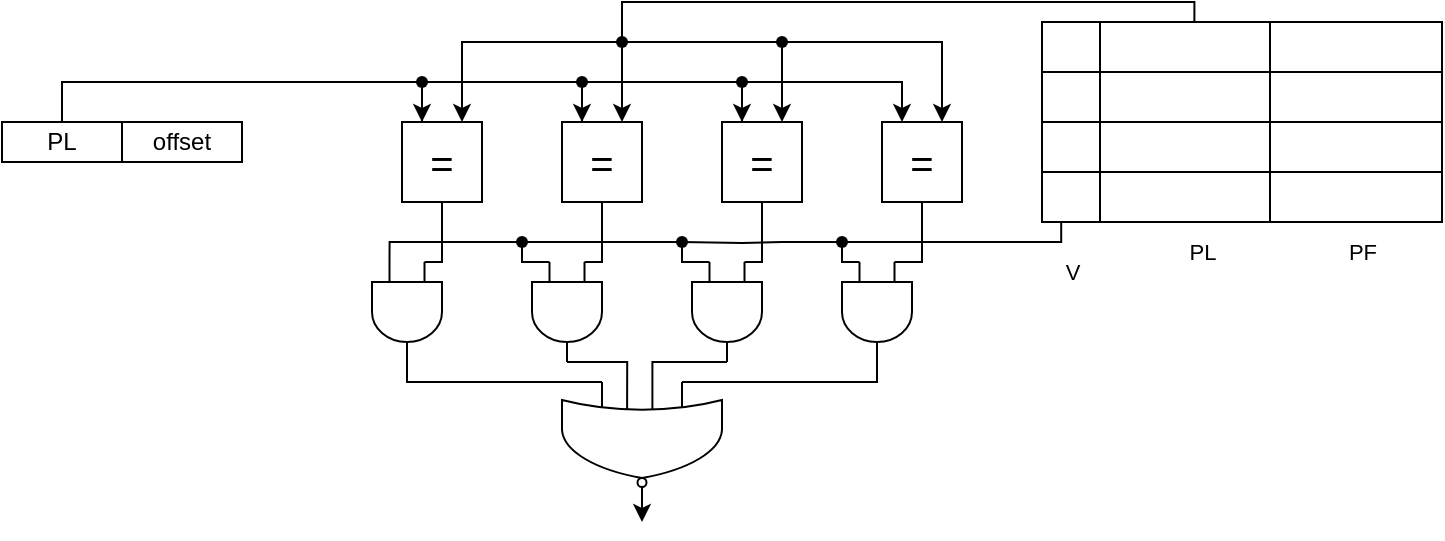 <mxfile>
    <diagram id="GR_2f7j6pkufvSxuaql3" name="Pagina-1">
        <mxGraphModel dx="797" dy="571" grid="1" gridSize="10" guides="1" tooltips="1" connect="1" arrows="1" fold="1" page="1" pageScale="1" pageWidth="827" pageHeight="1169" math="0" shadow="0">
            <root>
                <mxCell id="0"/>
                <mxCell id="1" parent="0"/>
                <mxCell id="104" style="edgeStyle=orthogonalEdgeStyle;rounded=0;html=1;exitX=0.25;exitY=0;exitDx=0;exitDy=0;entryX=-0.025;entryY=0.281;entryDx=0;entryDy=0;entryPerimeter=0;fontSize=20;endArrow=none;endFill=0;" parent="1" source="2" target="95" edge="1">
                    <mxGeometry relative="1" as="geometry">
                        <Array as="points">
                            <mxPoint x="70" y="290"/>
                        </Array>
                    </mxGeometry>
                </mxCell>
                <mxCell id="2" value="" style="shape=table;startSize=0;container=1;collapsible=0;childLayout=tableLayout;" parent="1" vertex="1">
                    <mxGeometry x="40" y="310" width="120" height="20" as="geometry"/>
                </mxCell>
                <mxCell id="3" value="" style="shape=tableRow;horizontal=0;startSize=0;swimlaneHead=0;swimlaneBody=0;top=0;left=0;bottom=0;right=0;collapsible=0;dropTarget=0;fillColor=none;points=[[0,0.5],[1,0.5]];portConstraint=eastwest;" parent="2" vertex="1">
                    <mxGeometry width="120" height="20" as="geometry"/>
                </mxCell>
                <mxCell id="4" value="PL" style="shape=partialRectangle;html=1;whiteSpace=wrap;connectable=0;overflow=hidden;fillColor=none;top=0;left=0;bottom=0;right=0;pointerEvents=1;" parent="3" vertex="1">
                    <mxGeometry width="60" height="20" as="geometry">
                        <mxRectangle width="60" height="20" as="alternateBounds"/>
                    </mxGeometry>
                </mxCell>
                <mxCell id="5" value="offset" style="shape=partialRectangle;html=1;whiteSpace=wrap;connectable=0;overflow=hidden;fillColor=none;top=0;left=0;bottom=0;right=0;pointerEvents=1;" parent="3" vertex="1">
                    <mxGeometry x="60" width="60" height="20" as="geometry">
                        <mxRectangle width="60" height="20" as="alternateBounds"/>
                    </mxGeometry>
                </mxCell>
                <mxCell id="36" value="" style="shape=table;startSize=0;container=1;collapsible=0;childLayout=tableLayout;" parent="1" vertex="1">
                    <mxGeometry x="560" y="260" width="200" height="100" as="geometry"/>
                </mxCell>
                <mxCell id="37" value="" style="shape=tableRow;horizontal=0;startSize=0;swimlaneHead=0;swimlaneBody=0;top=0;left=0;bottom=0;right=0;collapsible=0;dropTarget=0;fillColor=none;points=[[0,0.5],[1,0.5]];portConstraint=eastwest;" parent="36" vertex="1">
                    <mxGeometry width="200" height="25" as="geometry"/>
                </mxCell>
                <mxCell id="38" value="" style="shape=partialRectangle;html=1;whiteSpace=wrap;connectable=0;overflow=hidden;fillColor=none;top=0;left=0;bottom=0;right=0;pointerEvents=1;" parent="37" vertex="1">
                    <mxGeometry width="29" height="25" as="geometry">
                        <mxRectangle width="29" height="25" as="alternateBounds"/>
                    </mxGeometry>
                </mxCell>
                <mxCell id="39" value="" style="shape=partialRectangle;html=1;whiteSpace=wrap;connectable=0;overflow=hidden;fillColor=none;top=0;left=0;bottom=0;right=0;pointerEvents=1;" parent="37" vertex="1">
                    <mxGeometry x="29" width="85" height="25" as="geometry">
                        <mxRectangle width="85" height="25" as="alternateBounds"/>
                    </mxGeometry>
                </mxCell>
                <mxCell id="40" value="" style="shape=partialRectangle;html=1;whiteSpace=wrap;connectable=0;overflow=hidden;fillColor=none;top=0;left=0;bottom=0;right=0;pointerEvents=1;" parent="37" vertex="1">
                    <mxGeometry x="114" width="86" height="25" as="geometry">
                        <mxRectangle width="86" height="25" as="alternateBounds"/>
                    </mxGeometry>
                </mxCell>
                <mxCell id="41" value="" style="shape=tableRow;horizontal=0;startSize=0;swimlaneHead=0;swimlaneBody=0;top=0;left=0;bottom=0;right=0;collapsible=0;dropTarget=0;fillColor=none;points=[[0,0.5],[1,0.5]];portConstraint=eastwest;" parent="36" vertex="1">
                    <mxGeometry y="25" width="200" height="25" as="geometry"/>
                </mxCell>
                <mxCell id="42" value="" style="shape=partialRectangle;html=1;whiteSpace=wrap;connectable=0;overflow=hidden;fillColor=none;top=0;left=0;bottom=0;right=0;pointerEvents=1;" parent="41" vertex="1">
                    <mxGeometry width="29" height="25" as="geometry">
                        <mxRectangle width="29" height="25" as="alternateBounds"/>
                    </mxGeometry>
                </mxCell>
                <mxCell id="43" value="" style="shape=partialRectangle;html=1;whiteSpace=wrap;connectable=0;overflow=hidden;fillColor=none;top=0;left=0;bottom=0;right=0;pointerEvents=1;" parent="41" vertex="1">
                    <mxGeometry x="29" width="85" height="25" as="geometry">
                        <mxRectangle width="85" height="25" as="alternateBounds"/>
                    </mxGeometry>
                </mxCell>
                <mxCell id="44" value="" style="shape=partialRectangle;html=1;whiteSpace=wrap;connectable=0;overflow=hidden;fillColor=none;top=0;left=0;bottom=0;right=0;pointerEvents=1;" parent="41" vertex="1">
                    <mxGeometry x="114" width="86" height="25" as="geometry">
                        <mxRectangle width="86" height="25" as="alternateBounds"/>
                    </mxGeometry>
                </mxCell>
                <mxCell id="45" value="" style="shape=tableRow;horizontal=0;startSize=0;swimlaneHead=0;swimlaneBody=0;top=0;left=0;bottom=0;right=0;collapsible=0;dropTarget=0;fillColor=none;points=[[0,0.5],[1,0.5]];portConstraint=eastwest;" parent="36" vertex="1">
                    <mxGeometry y="50" width="200" height="25" as="geometry"/>
                </mxCell>
                <mxCell id="46" value="" style="shape=partialRectangle;html=1;whiteSpace=wrap;connectable=0;overflow=hidden;fillColor=none;top=0;left=0;bottom=0;right=0;pointerEvents=1;" parent="45" vertex="1">
                    <mxGeometry width="29" height="25" as="geometry">
                        <mxRectangle width="29" height="25" as="alternateBounds"/>
                    </mxGeometry>
                </mxCell>
                <mxCell id="47" value="" style="shape=partialRectangle;html=1;whiteSpace=wrap;connectable=0;overflow=hidden;fillColor=none;top=0;left=0;bottom=0;right=0;pointerEvents=1;" parent="45" vertex="1">
                    <mxGeometry x="29" width="85" height="25" as="geometry">
                        <mxRectangle width="85" height="25" as="alternateBounds"/>
                    </mxGeometry>
                </mxCell>
                <mxCell id="48" value="" style="shape=partialRectangle;html=1;whiteSpace=wrap;connectable=0;overflow=hidden;fillColor=none;top=0;left=0;bottom=0;right=0;pointerEvents=1;" parent="45" vertex="1">
                    <mxGeometry x="114" width="86" height="25" as="geometry">
                        <mxRectangle width="86" height="25" as="alternateBounds"/>
                    </mxGeometry>
                </mxCell>
                <mxCell id="49" value="" style="shape=tableRow;horizontal=0;startSize=0;swimlaneHead=0;swimlaneBody=0;top=0;left=0;bottom=0;right=0;collapsible=0;dropTarget=0;fillColor=none;points=[[0,0.5],[1,0.5]];portConstraint=eastwest;" parent="36" vertex="1">
                    <mxGeometry y="75" width="200" height="25" as="geometry"/>
                </mxCell>
                <mxCell id="50" value="" style="shape=partialRectangle;html=1;whiteSpace=wrap;connectable=0;overflow=hidden;fillColor=none;top=0;left=0;bottom=0;right=0;pointerEvents=1;" parent="49" vertex="1">
                    <mxGeometry width="29" height="25" as="geometry">
                        <mxRectangle width="29" height="25" as="alternateBounds"/>
                    </mxGeometry>
                </mxCell>
                <mxCell id="51" value="" style="shape=partialRectangle;html=1;whiteSpace=wrap;connectable=0;overflow=hidden;fillColor=none;top=0;left=0;bottom=0;right=0;pointerEvents=1;" parent="49" vertex="1">
                    <mxGeometry x="29" width="85" height="25" as="geometry">
                        <mxRectangle width="85" height="25" as="alternateBounds"/>
                    </mxGeometry>
                </mxCell>
                <mxCell id="52" value="" style="shape=partialRectangle;html=1;whiteSpace=wrap;connectable=0;overflow=hidden;fillColor=none;top=0;left=0;bottom=0;right=0;pointerEvents=1;" parent="49" vertex="1">
                    <mxGeometry x="114" width="86" height="25" as="geometry">
                        <mxRectangle width="86" height="25" as="alternateBounds"/>
                    </mxGeometry>
                </mxCell>
                <mxCell id="53" value="V" style="text;html=1;align=center;verticalAlign=middle;resizable=0;points=[];autosize=1;strokeColor=none;fillColor=none;fontSize=11;" parent="1" vertex="1">
                    <mxGeometry x="560" y="370" width="30" height="30" as="geometry"/>
                </mxCell>
                <mxCell id="54" value="PL" style="text;html=1;align=center;verticalAlign=middle;resizable=0;points=[];autosize=1;strokeColor=none;fillColor=none;fontSize=11;" parent="1" vertex="1">
                    <mxGeometry x="620" y="360" width="40" height="30" as="geometry"/>
                </mxCell>
                <mxCell id="55" value="PF" style="text;html=1;align=center;verticalAlign=middle;resizable=0;points=[];autosize=1;strokeColor=none;fillColor=none;fontSize=11;" parent="1" vertex="1">
                    <mxGeometry x="700" y="360" width="40" height="30" as="geometry"/>
                </mxCell>
                <mxCell id="75" style="edgeStyle=orthogonalEdgeStyle;rounded=0;html=1;exitX=0.5;exitY=1;exitDx=0;exitDy=0;entryX=0;entryY=0.25;entryDx=0;entryDy=0;entryPerimeter=0;fontSize=20;endArrow=none;endFill=0;" parent="1" source="57" target="73" edge="1">
                    <mxGeometry relative="1" as="geometry">
                        <Array as="points">
                            <mxPoint x="260" y="380"/>
                        </Array>
                    </mxGeometry>
                </mxCell>
                <mxCell id="57" value="=" style="rounded=0;whiteSpace=wrap;html=1;fontSize=20;" parent="1" vertex="1">
                    <mxGeometry x="240" y="310" width="40" height="40" as="geometry"/>
                </mxCell>
                <mxCell id="78" style="edgeStyle=orthogonalEdgeStyle;rounded=0;html=1;exitX=0.5;exitY=1;exitDx=0;exitDy=0;entryX=0;entryY=0.25;entryDx=0;entryDy=0;entryPerimeter=0;fontSize=20;endArrow=none;endFill=0;" parent="1" source="58" target="77" edge="1">
                    <mxGeometry relative="1" as="geometry">
                        <Array as="points">
                            <mxPoint x="340" y="380"/>
                        </Array>
                    </mxGeometry>
                </mxCell>
                <mxCell id="58" value="=" style="rounded=0;whiteSpace=wrap;html=1;fontSize=20;" parent="1" vertex="1">
                    <mxGeometry x="320" y="310" width="40" height="40" as="geometry"/>
                </mxCell>
                <mxCell id="81" style="edgeStyle=orthogonalEdgeStyle;rounded=0;html=1;exitX=0.5;exitY=1;exitDx=0;exitDy=0;entryX=0;entryY=0.25;entryDx=0;entryDy=0;entryPerimeter=0;fontSize=20;endArrow=none;endFill=0;" parent="1" source="59" target="80" edge="1">
                    <mxGeometry relative="1" as="geometry">
                        <Array as="points">
                            <mxPoint x="420" y="380"/>
                        </Array>
                    </mxGeometry>
                </mxCell>
                <mxCell id="59" value="=" style="rounded=0;whiteSpace=wrap;html=1;fontSize=20;" parent="1" vertex="1">
                    <mxGeometry x="400" y="310" width="40" height="40" as="geometry"/>
                </mxCell>
                <mxCell id="86" style="edgeStyle=orthogonalEdgeStyle;rounded=0;html=1;exitX=0.5;exitY=1;exitDx=0;exitDy=0;entryX=0;entryY=0.25;entryDx=0;entryDy=0;entryPerimeter=0;fontSize=20;endArrow=none;endFill=0;" parent="1" source="60" target="85" edge="1">
                    <mxGeometry relative="1" as="geometry">
                        <Array as="points">
                            <mxPoint x="500" y="380"/>
                        </Array>
                    </mxGeometry>
                </mxCell>
                <mxCell id="60" value="=" style="rounded=0;whiteSpace=wrap;html=1;fontSize=20;" parent="1" vertex="1">
                    <mxGeometry x="480" y="310" width="40" height="40" as="geometry"/>
                </mxCell>
                <mxCell id="65" style="edgeStyle=orthogonalEdgeStyle;html=1;entryX=0.75;entryY=0;entryDx=0;entryDy=0;fontSize=20;rounded=0;" parent="1" source="61" target="58" edge="1">
                    <mxGeometry relative="1" as="geometry">
                        <Array as="points">
                            <mxPoint x="350" y="280"/>
                            <mxPoint x="350" y="280"/>
                        </Array>
                    </mxGeometry>
                </mxCell>
                <mxCell id="66" style="edgeStyle=orthogonalEdgeStyle;html=1;entryX=0.75;entryY=0;entryDx=0;entryDy=0;fontSize=20;rounded=0;" parent="1" source="61" target="57" edge="1">
                    <mxGeometry relative="1" as="geometry"/>
                </mxCell>
                <mxCell id="67" style="edgeStyle=orthogonalEdgeStyle;rounded=0;html=1;entryX=0.076;entryY=0.686;entryDx=0;entryDy=0;entryPerimeter=0;fontSize=20;endArrow=none;endFill=0;" parent="1" source="61" target="63" edge="1">
                    <mxGeometry relative="1" as="geometry"/>
                </mxCell>
                <mxCell id="74" style="edgeStyle=orthogonalEdgeStyle;rounded=0;html=1;fontSize=20;endArrow=none;endFill=0;entryX=0.381;entryY=0;entryDx=0;entryDy=0;entryPerimeter=0;" parent="1" source="61" target="37" edge="1">
                    <mxGeometry relative="1" as="geometry">
                        <mxPoint x="640" y="210" as="targetPoint"/>
                        <Array as="points">
                            <mxPoint x="350" y="250"/>
                            <mxPoint x="636" y="250"/>
                        </Array>
                    </mxGeometry>
                </mxCell>
                <mxCell id="61" value="" style="shape=waypoint;sketch=0;fillStyle=solid;size=6;pointerEvents=1;points=[];fillColor=none;resizable=0;rotatable=0;perimeter=centerPerimeter;snapToPoint=1;fontSize=12;" parent="1" vertex="1">
                    <mxGeometry x="340" y="260" width="20" height="20" as="geometry"/>
                </mxCell>
                <mxCell id="68" style="edgeStyle=orthogonalEdgeStyle;rounded=0;html=1;entryX=0.75;entryY=0;entryDx=0;entryDy=0;fontSize=20;endArrow=classic;endFill=1;" parent="1" source="63" target="59" edge="1">
                    <mxGeometry relative="1" as="geometry"/>
                </mxCell>
                <mxCell id="69" style="edgeStyle=orthogonalEdgeStyle;rounded=0;html=1;entryX=0.75;entryY=0;entryDx=0;entryDy=0;fontSize=20;endArrow=classic;endFill=1;" parent="1" source="63" target="60" edge="1">
                    <mxGeometry relative="1" as="geometry"/>
                </mxCell>
                <mxCell id="63" value="" style="shape=waypoint;sketch=0;fillStyle=solid;size=6;pointerEvents=1;points=[];fillColor=none;resizable=0;rotatable=0;perimeter=centerPerimeter;snapToPoint=1;fontSize=12;" parent="1" vertex="1">
                    <mxGeometry x="420" y="260" width="20" height="20" as="geometry"/>
                </mxCell>
                <mxCell id="72" style="edgeStyle=orthogonalEdgeStyle;rounded=0;html=1;fontSize=20;endArrow=none;endFill=0;" parent="1" edge="1">
                    <mxGeometry relative="1" as="geometry">
                        <mxPoint x="285" y="380" as="sourcePoint"/>
                        <mxPoint x="285" y="380" as="targetPoint"/>
                    </mxGeometry>
                </mxCell>
                <mxCell id="91" style="edgeStyle=orthogonalEdgeStyle;rounded=0;html=1;exitX=1;exitY=0.5;exitDx=0;exitDy=0;exitPerimeter=0;entryX=0;entryY=0.75;entryDx=0;entryDy=0;entryPerimeter=0;fontSize=20;endArrow=none;endFill=0;" parent="1" source="73" target="90" edge="1">
                    <mxGeometry relative="1" as="geometry">
                        <Array as="points">
                            <mxPoint x="242" y="440"/>
                            <mxPoint x="340" y="440"/>
                        </Array>
                    </mxGeometry>
                </mxCell>
                <mxCell id="73" value="" style="verticalLabelPosition=bottom;shadow=0;dashed=0;align=center;html=1;verticalAlign=top;shape=mxgraph.electrical.logic_gates.logic_gate;operation=and;fontSize=20;direction=south;" parent="1" vertex="1">
                    <mxGeometry x="225" y="380" width="35" height="50" as="geometry"/>
                </mxCell>
                <mxCell id="92" style="edgeStyle=orthogonalEdgeStyle;rounded=0;html=1;exitX=1;exitY=0.5;exitDx=0;exitDy=0;exitPerimeter=0;entryX=0.232;entryY=0.593;entryDx=0;entryDy=0;entryPerimeter=0;fontSize=20;endArrow=none;endFill=0;" parent="1" source="77" target="90" edge="1">
                    <mxGeometry relative="1" as="geometry">
                        <Array as="points">
                            <mxPoint x="353" y="430"/>
                        </Array>
                    </mxGeometry>
                </mxCell>
                <mxCell id="77" value="" style="verticalLabelPosition=bottom;shadow=0;dashed=0;align=center;html=1;verticalAlign=top;shape=mxgraph.electrical.logic_gates.logic_gate;operation=and;fontSize=20;direction=south;" parent="1" vertex="1">
                    <mxGeometry x="305" y="380" width="35" height="50" as="geometry"/>
                </mxCell>
                <mxCell id="93" style="edgeStyle=orthogonalEdgeStyle;rounded=0;html=1;exitX=1;exitY=0.5;exitDx=0;exitDy=0;exitPerimeter=0;entryX=0.225;entryY=0.435;entryDx=0;entryDy=0;entryPerimeter=0;fontSize=20;endArrow=none;endFill=0;" parent="1" source="80" target="90" edge="1">
                    <mxGeometry relative="1" as="geometry">
                        <Array as="points">
                            <mxPoint x="365" y="430"/>
                        </Array>
                    </mxGeometry>
                </mxCell>
                <mxCell id="80" value="" style="verticalLabelPosition=bottom;shadow=0;dashed=0;align=center;html=1;verticalAlign=top;shape=mxgraph.electrical.logic_gates.logic_gate;operation=and;fontSize=20;direction=south;" parent="1" vertex="1">
                    <mxGeometry x="385" y="380" width="35" height="50" as="geometry"/>
                </mxCell>
                <mxCell id="114" style="edgeStyle=orthogonalEdgeStyle;rounded=0;html=1;exitX=0;exitY=0.75;exitDx=0;exitDy=0;exitPerimeter=0;entryX=0.503;entryY=0.981;entryDx=0;entryDy=0;entryPerimeter=0;endArrow=none;endFill=0;" edge="1" parent="1" source="85" target="110">
                    <mxGeometry relative="1" as="geometry"/>
                </mxCell>
                <mxCell id="85" value="" style="verticalLabelPosition=bottom;shadow=0;dashed=0;align=center;html=1;verticalAlign=top;shape=mxgraph.electrical.logic_gates.logic_gate;operation=and;fontSize=20;direction=south;" parent="1" vertex="1">
                    <mxGeometry x="460" y="380" width="35" height="50" as="geometry"/>
                </mxCell>
                <mxCell id="94" style="edgeStyle=orthogonalEdgeStyle;rounded=0;html=1;exitX=0;exitY=0.25;exitDx=0;exitDy=0;exitPerimeter=0;entryX=1;entryY=0.5;entryDx=0;entryDy=0;entryPerimeter=0;fontSize=20;endArrow=none;endFill=0;" parent="1" source="90" target="85" edge="1">
                    <mxGeometry relative="1" as="geometry">
                        <Array as="points">
                            <mxPoint x="380" y="440"/>
                            <mxPoint x="478" y="440"/>
                        </Array>
                    </mxGeometry>
                </mxCell>
                <mxCell id="109" style="edgeStyle=orthogonalEdgeStyle;rounded=0;html=1;exitX=1;exitY=0.5;exitDx=0;exitDy=0;exitPerimeter=0;fontSize=20;endArrow=classic;endFill=1;" parent="1" source="90" edge="1">
                    <mxGeometry relative="1" as="geometry">
                        <mxPoint x="360" y="510" as="targetPoint"/>
                    </mxGeometry>
                </mxCell>
                <mxCell id="90" value="" style="verticalLabelPosition=bottom;shadow=0;dashed=0;align=center;html=1;verticalAlign=top;shape=mxgraph.electrical.logic_gates.logic_gate;operation=or;negating=1;negSize=0.15;fontSize=20;direction=south;" parent="1" vertex="1">
                    <mxGeometry x="320" y="440" width="80" height="60" as="geometry"/>
                </mxCell>
                <mxCell id="96" style="edgeStyle=orthogonalEdgeStyle;rounded=0;html=1;entryX=0.25;entryY=0;entryDx=0;entryDy=0;fontSize=20;endArrow=classic;endFill=1;" parent="1" source="95" target="57" edge="1">
                    <mxGeometry relative="1" as="geometry"/>
                </mxCell>
                <mxCell id="98" style="edgeStyle=orthogonalEdgeStyle;rounded=0;html=1;entryX=-0.034;entryY=0.48;entryDx=0;entryDy=0;entryPerimeter=0;fontSize=20;endArrow=none;endFill=0;" parent="1" source="95" target="97" edge="1">
                    <mxGeometry relative="1" as="geometry"/>
                </mxCell>
                <mxCell id="95" value="" style="shape=waypoint;sketch=0;fillStyle=solid;size=6;pointerEvents=1;points=[];fillColor=none;resizable=0;rotatable=0;perimeter=centerPerimeter;snapToPoint=1;fontSize=12;" parent="1" vertex="1">
                    <mxGeometry x="240" y="280" width="20" height="20" as="geometry"/>
                </mxCell>
                <mxCell id="99" style="edgeStyle=orthogonalEdgeStyle;rounded=0;html=1;entryX=0.25;entryY=0;entryDx=0;entryDy=0;fontSize=20;endArrow=classic;endFill=1;" parent="1" source="97" target="58" edge="1">
                    <mxGeometry relative="1" as="geometry"/>
                </mxCell>
                <mxCell id="101" style="edgeStyle=orthogonalEdgeStyle;rounded=0;html=1;entryX=0;entryY=0.5;entryDx=0;entryDy=0;entryPerimeter=0;fontSize=20;endArrow=none;endFill=0;" parent="1" source="97" target="100" edge="1">
                    <mxGeometry relative="1" as="geometry"/>
                </mxCell>
                <mxCell id="97" value="" style="shape=waypoint;sketch=0;fillStyle=solid;size=6;pointerEvents=1;points=[];fillColor=none;resizable=0;rotatable=0;perimeter=centerPerimeter;snapToPoint=1;fontSize=12;" parent="1" vertex="1">
                    <mxGeometry x="320" y="280" width="20" height="20" as="geometry"/>
                </mxCell>
                <mxCell id="102" style="edgeStyle=orthogonalEdgeStyle;rounded=0;html=1;entryX=0.25;entryY=0;entryDx=0;entryDy=0;fontSize=20;endArrow=classic;endFill=1;" parent="1" source="100" target="59" edge="1">
                    <mxGeometry relative="1" as="geometry"/>
                </mxCell>
                <mxCell id="103" style="edgeStyle=orthogonalEdgeStyle;rounded=0;html=1;entryX=0.25;entryY=0;entryDx=0;entryDy=0;fontSize=20;endArrow=classic;endFill=1;" parent="1" source="100" target="60" edge="1">
                    <mxGeometry relative="1" as="geometry"/>
                </mxCell>
                <mxCell id="100" value="" style="shape=waypoint;sketch=0;fillStyle=solid;size=6;pointerEvents=1;points=[];fillColor=none;resizable=0;rotatable=0;perimeter=centerPerimeter;snapToPoint=1;fontSize=12;" parent="1" vertex="1">
                    <mxGeometry x="400" y="280" width="20" height="20" as="geometry"/>
                </mxCell>
                <mxCell id="113" style="edgeStyle=orthogonalEdgeStyle;html=1;entryX=0.048;entryY=1;entryDx=0;entryDy=0;entryPerimeter=0;rounded=0;endArrow=none;endFill=0;" edge="1" parent="1" source="110" target="49">
                    <mxGeometry relative="1" as="geometry"/>
                </mxCell>
                <mxCell id="116" style="edgeStyle=orthogonalEdgeStyle;rounded=0;html=1;endArrow=none;endFill=0;" edge="1" parent="1" source="110">
                    <mxGeometry relative="1" as="geometry">
                        <mxPoint x="430" y="370" as="targetPoint"/>
                    </mxGeometry>
                </mxCell>
                <mxCell id="110" value="" style="shape=waypoint;sketch=0;fillStyle=solid;size=6;pointerEvents=1;points=[];fillColor=none;resizable=0;rotatable=0;perimeter=centerPerimeter;snapToPoint=1;fontSize=12;" vertex="1" parent="1">
                    <mxGeometry x="450" y="360" width="20" height="20" as="geometry"/>
                </mxCell>
                <mxCell id="118" style="edgeStyle=orthogonalEdgeStyle;rounded=0;html=1;entryX=1;entryY=0.5;entryDx=0;entryDy=0;entryPerimeter=0;endArrow=none;endFill=0;" edge="1" parent="1" target="117">
                    <mxGeometry relative="1" as="geometry">
                        <mxPoint x="430" y="370" as="sourcePoint"/>
                    </mxGeometry>
                </mxCell>
                <mxCell id="119" style="edgeStyle=orthogonalEdgeStyle;rounded=0;html=1;entryX=0;entryY=0.75;entryDx=0;entryDy=0;entryPerimeter=0;endArrow=none;endFill=0;" edge="1" parent="1" source="117" target="80">
                    <mxGeometry relative="1" as="geometry">
                        <Array as="points">
                            <mxPoint x="380" y="380"/>
                        </Array>
                    </mxGeometry>
                </mxCell>
                <mxCell id="121" style="edgeStyle=orthogonalEdgeStyle;rounded=0;html=1;endArrow=none;endFill=0;" edge="1" parent="1" source="117" target="120">
                    <mxGeometry relative="1" as="geometry"/>
                </mxCell>
                <mxCell id="117" value="" style="shape=waypoint;sketch=0;fillStyle=solid;size=6;pointerEvents=1;points=[];fillColor=none;resizable=0;rotatable=0;perimeter=centerPerimeter;snapToPoint=1;fontSize=12;" vertex="1" parent="1">
                    <mxGeometry x="370" y="360" width="20" height="20" as="geometry"/>
                </mxCell>
                <mxCell id="122" style="edgeStyle=orthogonalEdgeStyle;rounded=0;html=1;entryX=0;entryY=0.75;entryDx=0;entryDy=0;entryPerimeter=0;endArrow=none;endFill=0;" edge="1" parent="1" source="120" target="77">
                    <mxGeometry relative="1" as="geometry">
                        <Array as="points">
                            <mxPoint x="300" y="380"/>
                        </Array>
                    </mxGeometry>
                </mxCell>
                <mxCell id="123" style="edgeStyle=orthogonalEdgeStyle;rounded=0;html=1;entryX=0;entryY=0.75;entryDx=0;entryDy=0;entryPerimeter=0;endArrow=none;endFill=0;" edge="1" parent="1" source="120" target="73">
                    <mxGeometry relative="1" as="geometry"/>
                </mxCell>
                <mxCell id="120" value="" style="shape=waypoint;sketch=0;fillStyle=solid;size=6;pointerEvents=1;points=[];fillColor=none;resizable=0;rotatable=0;perimeter=centerPerimeter;snapToPoint=1;fontSize=12;" vertex="1" parent="1">
                    <mxGeometry x="290" y="360" width="20" height="20" as="geometry"/>
                </mxCell>
            </root>
        </mxGraphModel>
    </diagram>
</mxfile>